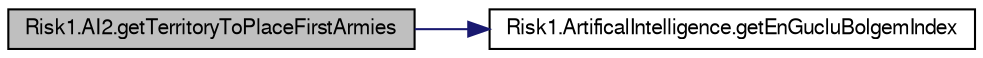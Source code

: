 digraph G
{
  bgcolor="transparent";
  edge [fontname="FreeSans",fontsize="10",labelfontname="FreeSans",labelfontsize="10"];
  node [fontname="FreeSans",fontsize="10",shape=record];
  rankdir="LR";
  Node1 [label="Risk1.AI2.getTerritoryToPlaceFirstArmies",height=0.2,width=0.4,color="black", fillcolor="grey75", style="filled" fontcolor="black"];
  Node1 -> Node2 [color="midnightblue",fontsize="10",style="solid",fontname="FreeSans"];
  Node2 [label="Risk1.ArtificalIntelligence.getEnGucluBolgemIndex",height=0.2,width=0.4,color="black",URL="$classRisk1_1_1ArtificalIntelligence.html#a0fda6d74869871d836b81e8b6b724b89",tooltip="Oyuncunun sahip olduğu bölgeler içinden en fazla sayıda asker bulunduran bölgenin indexini gönderir..."];
}
